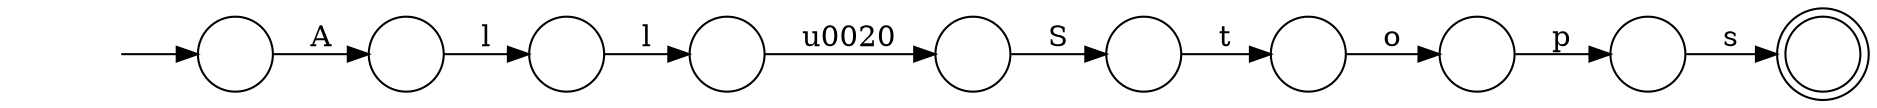 digraph Automaton {
  rankdir = LR;
  0 [shape=circle,label=""];
  0 -> 2 [label="o"]
  1 [shape=doublecircle,label=""];
  2 [shape=circle,label=""];
  2 -> 7 [label="p"]
  3 [shape=circle,label=""];
  3 -> 0 [label="t"]
  4 [shape=circle,label=""];
  initial [shape=plaintext,label=""];
  initial -> 4
  4 -> 6 [label="A"]
  5 [shape=circle,label=""];
  5 -> 9 [label="\u0020"]
  6 [shape=circle,label=""];
  6 -> 8 [label="l"]
  7 [shape=circle,label=""];
  7 -> 1 [label="s"]
  8 [shape=circle,label=""];
  8 -> 5 [label="l"]
  9 [shape=circle,label=""];
  9 -> 3 [label="S"]
}
